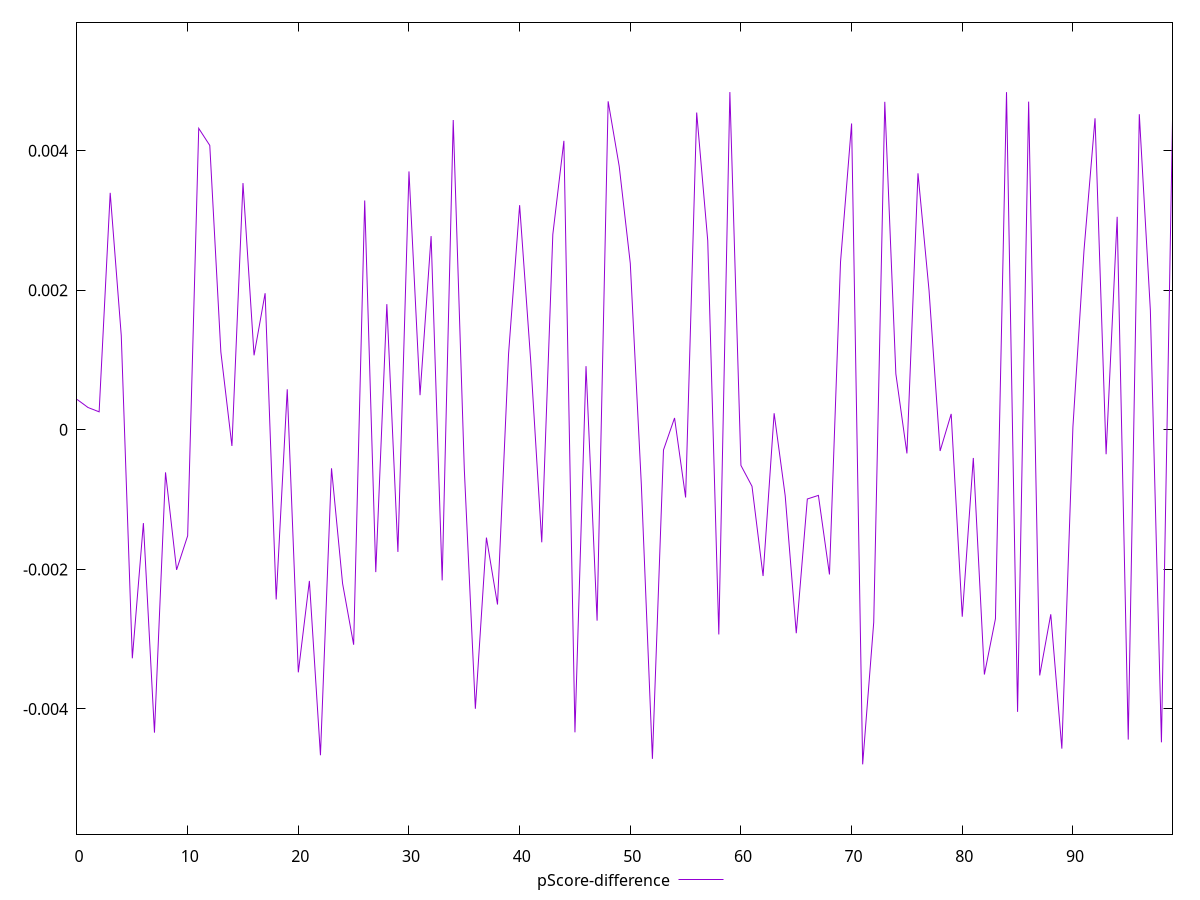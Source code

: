 reset

$pScoreDifference <<EOF
0 0.00043647527057688595
1 0.0003195477650788092
2 0.0002580372572691392
3 0.0033962209008907562
4 0.001350827028992585
5 -0.0032738073237569276
6 -0.0013360312668095897
7 -0.0043394070903517434
8 -0.0006096689662474786
9 -0.002006207035313512
10 -0.0015182666181979831
11 0.004320346129125907
12 0.00407563535040556
13 0.0011162930890081801
14 -0.00023126214297986003
15 0.0035362752698075983
16 0.0010679936202641072
17 0.0019575752233707
18 -0.002430091792132605
19 0.0005811334124312673
20 -0.0034751012179006224
21 -0.0021646930937574416
22 -0.004662898649009484
23 -0.0005514072784224
24 -0.0022018113081400115
25 -0.0030794878151725324
26 0.0032871715697185833
27 -0.002038733341084953
28 0.0018014484365659333
29 -0.001749442231367082
30 0.003703341014627659
31 0.0004967159383345576
32 0.0027764696984727832
33 -0.0021568686015120964
34 0.004439814498200301
35 -0.000561857047476022
36 -0.0039972009885740345
37 -0.001544235658488713
38 -0.0025029627011247113
39 0.00108859154579255
40 0.0032197803238700473
41 0.0009911011134821068
42 -0.0016118539831646572
43 0.002800684011550536
44 0.004141574178014085
45 -0.004335032303647179
46 0.0009125874475025553
47 -0.0027342699069095033
48 0.004707918278644474
49 0.0037761995363335688
50 0.0023859986656551424
51 -0.0007877365723266694
52 -0.004714628729462711
53 -0.00028871619563486384
54 0.00016991573220215272
55 -0.000969265497347549
56 0.004547107769105718
57 0.0027113824805106157
58 -0.0029319748134837287
59 0.004840316058292715
60 -0.0005100020233304026
61 -0.0008090115276850884
62 -0.0020947822730637
63 0.00023757892830489347
64 -0.0009454759617317787
65 -0.0029145447449659967
66 -0.0009909619057204555
67 -0.0009393409634010919
68 -0.002072543910635938
69 0.0024049212550556476
70 0.004390465953810985
71 -0.004793591390812257
72 -0.0027581410659195393
73 0.00470092023266
74 0.0008022588371383588
75 -0.0003379525818658635
76 0.0036760536441653446
77 0.0019949335716411554
78 -0.0003027556234200812
79 0.00022830000078233326
80 -0.002677350959904956
81 -0.0004033534894021251
82 -0.003506226207745544
83 -0.0027074143545403606
84 0.00483945872885283
85 -0.00404111270128793
86 0.004703428020431222
87 -0.003519490010301163
88 -0.0026431748152345724
89 -0.004568186703545751
90 0.00003833675373532408
91 0.0025660355881035324
92 0.00446493511871715
93 -0.00034931982346486645
94 0.003052544340943486
95 -0.004438550875109359
96 0.004522863481224881
97 0.0017117466149327853
98 -0.004478185677080249
99 0.004439417337783524
EOF

set key outside below
set xrange [0:99]
set yrange [-0.005793591390812257:0.005840316058292715]
set trange [-0.005793591390812257:0.005840316058292715]
set terminal svg size 640, 500 enhanced background rgb 'white'
set output "report_00013_2021-02-09T12-04-24.940Z/interactive/samples/pages+cached+noadtech+nomedia+nocss/pScore-difference/values.svg"

plot $pScoreDifference title "pScore-difference" with line

reset
